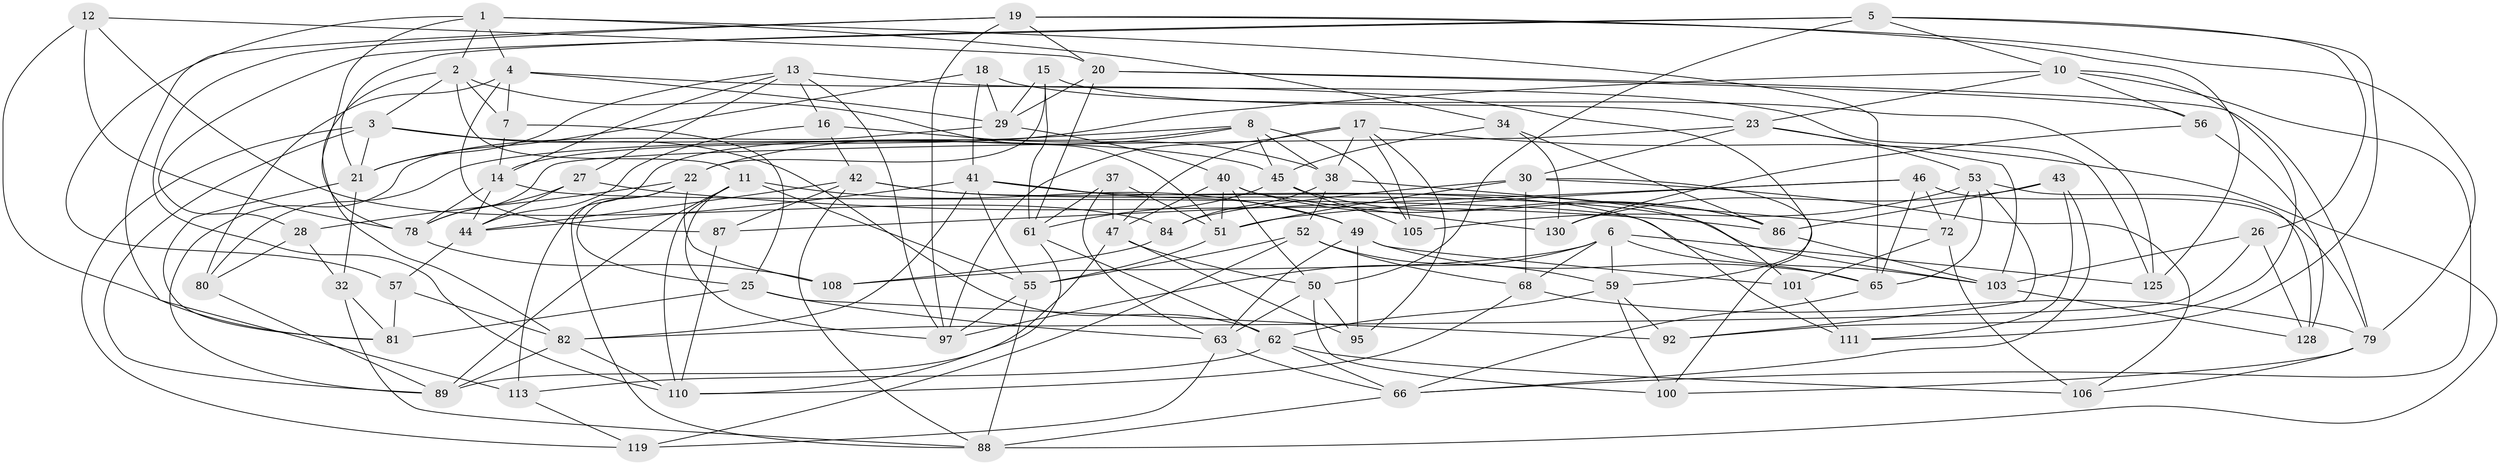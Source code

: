 // original degree distribution, {4: 1.0}
// Generated by graph-tools (version 1.1) at 2025/42/03/06/25 10:42:19]
// undirected, 82 vertices, 213 edges
graph export_dot {
graph [start="1"]
  node [color=gray90,style=filled];
  1 [super="+9"];
  2 [super="+94"];
  3 [super="+118"];
  4 [super="+24"];
  5 [super="+60"];
  6 [super="+39"];
  7;
  8 [super="+91"];
  10 [super="+114"];
  11 [super="+33"];
  12;
  13 [super="+116"];
  14 [super="+31"];
  15;
  16;
  17 [super="+35"];
  18;
  19 [super="+48"];
  20 [super="+69"];
  21 [super="+73"];
  22 [super="+123"];
  23 [super="+102"];
  25 [super="+70"];
  26;
  27;
  28;
  29 [super="+36"];
  30 [super="+96"];
  32;
  34;
  37;
  38 [super="+109"];
  40 [super="+129"];
  41 [super="+58"];
  42 [super="+133"];
  43;
  44 [super="+134"];
  45 [super="+83"];
  46 [super="+54"];
  47 [super="+75"];
  49 [super="+117"];
  50 [super="+93"];
  51 [super="+71"];
  52 [super="+74"];
  53 [super="+132"];
  55 [super="+76"];
  56;
  57;
  59 [super="+104"];
  61 [super="+107"];
  62 [super="+64"];
  63 [super="+112"];
  65 [super="+77"];
  66 [super="+67"];
  68 [super="+115"];
  72 [super="+120"];
  78 [super="+131"];
  79 [super="+85"];
  80;
  81 [super="+121"];
  82 [super="+124"];
  84;
  86 [super="+90"];
  87;
  88 [super="+98"];
  89 [super="+122"];
  92;
  95;
  97 [super="+99"];
  100;
  101;
  103 [super="+126"];
  105;
  106;
  108;
  110 [super="+127"];
  111;
  113;
  119;
  125;
  128;
  130;
  1 -- 57;
  1 -- 78;
  1 -- 65;
  1 -- 2;
  1 -- 34;
  1 -- 4;
  2 -- 7;
  2 -- 3;
  2 -- 11;
  2 -- 51;
  2 -- 82;
  3 -- 119;
  3 -- 45;
  3 -- 89;
  3 -- 21;
  3 -- 62;
  4 -- 87;
  4 -- 7;
  4 -- 59;
  4 -- 80;
  4 -- 29;
  5 -- 50;
  5 -- 28;
  5 -- 10;
  5 -- 26;
  5 -- 21;
  5 -- 111;
  6 -- 108;
  6 -- 68;
  6 -- 65;
  6 -- 59;
  6 -- 125;
  6 -- 97;
  7 -- 25;
  7 -- 14;
  8 -- 80;
  8 -- 45;
  8 -- 38;
  8 -- 105;
  8 -- 22;
  8 -- 113;
  10 -- 66;
  10 -- 56;
  10 -- 92;
  10 -- 14;
  10 -- 23;
  11 -- 89;
  11 -- 97;
  11 -- 49;
  11 -- 110;
  11 -- 55;
  12 -- 84;
  12 -- 78;
  12 -- 20;
  12 -- 81;
  13 -- 27;
  13 -- 16;
  13 -- 14;
  13 -- 125;
  13 -- 21;
  13 -- 97;
  14 -- 78;
  14 -- 44;
  14 -- 103;
  15 -- 23;
  15 -- 61;
  15 -- 29;
  15 -- 22;
  16 -- 38;
  16 -- 42;
  16 -- 44;
  17 -- 88;
  17 -- 97;
  17 -- 95;
  17 -- 105;
  17 -- 47;
  17 -- 38;
  18 -- 125;
  18 -- 41;
  18 -- 21;
  18 -- 29;
  19 -- 110;
  19 -- 79;
  19 -- 97;
  19 -- 113;
  19 -- 20;
  19 -- 125;
  20 -- 56;
  20 -- 29;
  20 -- 61;
  20 -- 79;
  21 -- 32;
  21 -- 81;
  22 -- 108;
  22 -- 28;
  22 -- 88;
  22 -- 25;
  23 -- 53;
  23 -- 78;
  23 -- 30;
  23 -- 103;
  25 -- 81 [weight=2];
  25 -- 92;
  25 -- 63;
  26 -- 128;
  26 -- 103;
  26 -- 82;
  27 -- 78;
  27 -- 86;
  27 -- 44;
  28 -- 32;
  28 -- 80;
  29 -- 40;
  29 -- 89;
  30 -- 106;
  30 -- 68;
  30 -- 84;
  30 -- 100;
  30 -- 51;
  32 -- 81;
  32 -- 88;
  34 -- 130;
  34 -- 86;
  34 -- 45;
  37 -- 47;
  37 -- 61;
  37 -- 63;
  37 -- 51;
  38 -- 52;
  38 -- 72;
  38 -- 84;
  40 -- 51;
  40 -- 50;
  40 -- 130;
  40 -- 86;
  40 -- 47;
  41 -- 55;
  41 -- 101;
  41 -- 44;
  41 -- 49;
  41 -- 82;
  42 -- 103;
  42 -- 111;
  42 -- 88;
  42 -- 44;
  42 -- 87;
  43 -- 130;
  43 -- 66;
  43 -- 86;
  43 -- 111;
  44 -- 57;
  45 -- 61;
  45 -- 105;
  45 -- 86;
  46 -- 51;
  46 -- 79;
  46 -- 72 [weight=2];
  46 -- 87;
  46 -- 65;
  47 -- 89;
  47 -- 95;
  47 -- 50;
  49 -- 101;
  49 -- 63;
  49 -- 65;
  49 -- 95;
  50 -- 100;
  50 -- 63;
  50 -- 95;
  51 -- 55;
  52 -- 119;
  52 -- 68 [weight=2];
  52 -- 59;
  52 -- 55;
  53 -- 105;
  53 -- 72;
  53 -- 65;
  53 -- 128;
  53 -- 92;
  55 -- 97;
  55 -- 88;
  56 -- 130;
  56 -- 128;
  57 -- 81;
  57 -- 82;
  59 -- 100;
  59 -- 92;
  59 -- 62;
  61 -- 110;
  61 -- 62;
  62 -- 106;
  62 -- 113;
  62 -- 66;
  63 -- 119;
  63 -- 66;
  65 -- 66;
  66 -- 88;
  68 -- 110;
  68 -- 79;
  72 -- 106;
  72 -- 101;
  78 -- 108;
  79 -- 100;
  79 -- 106;
  80 -- 89;
  82 -- 89;
  82 -- 110;
  84 -- 108;
  86 -- 103;
  87 -- 110;
  101 -- 111;
  103 -- 128;
  113 -- 119;
}
